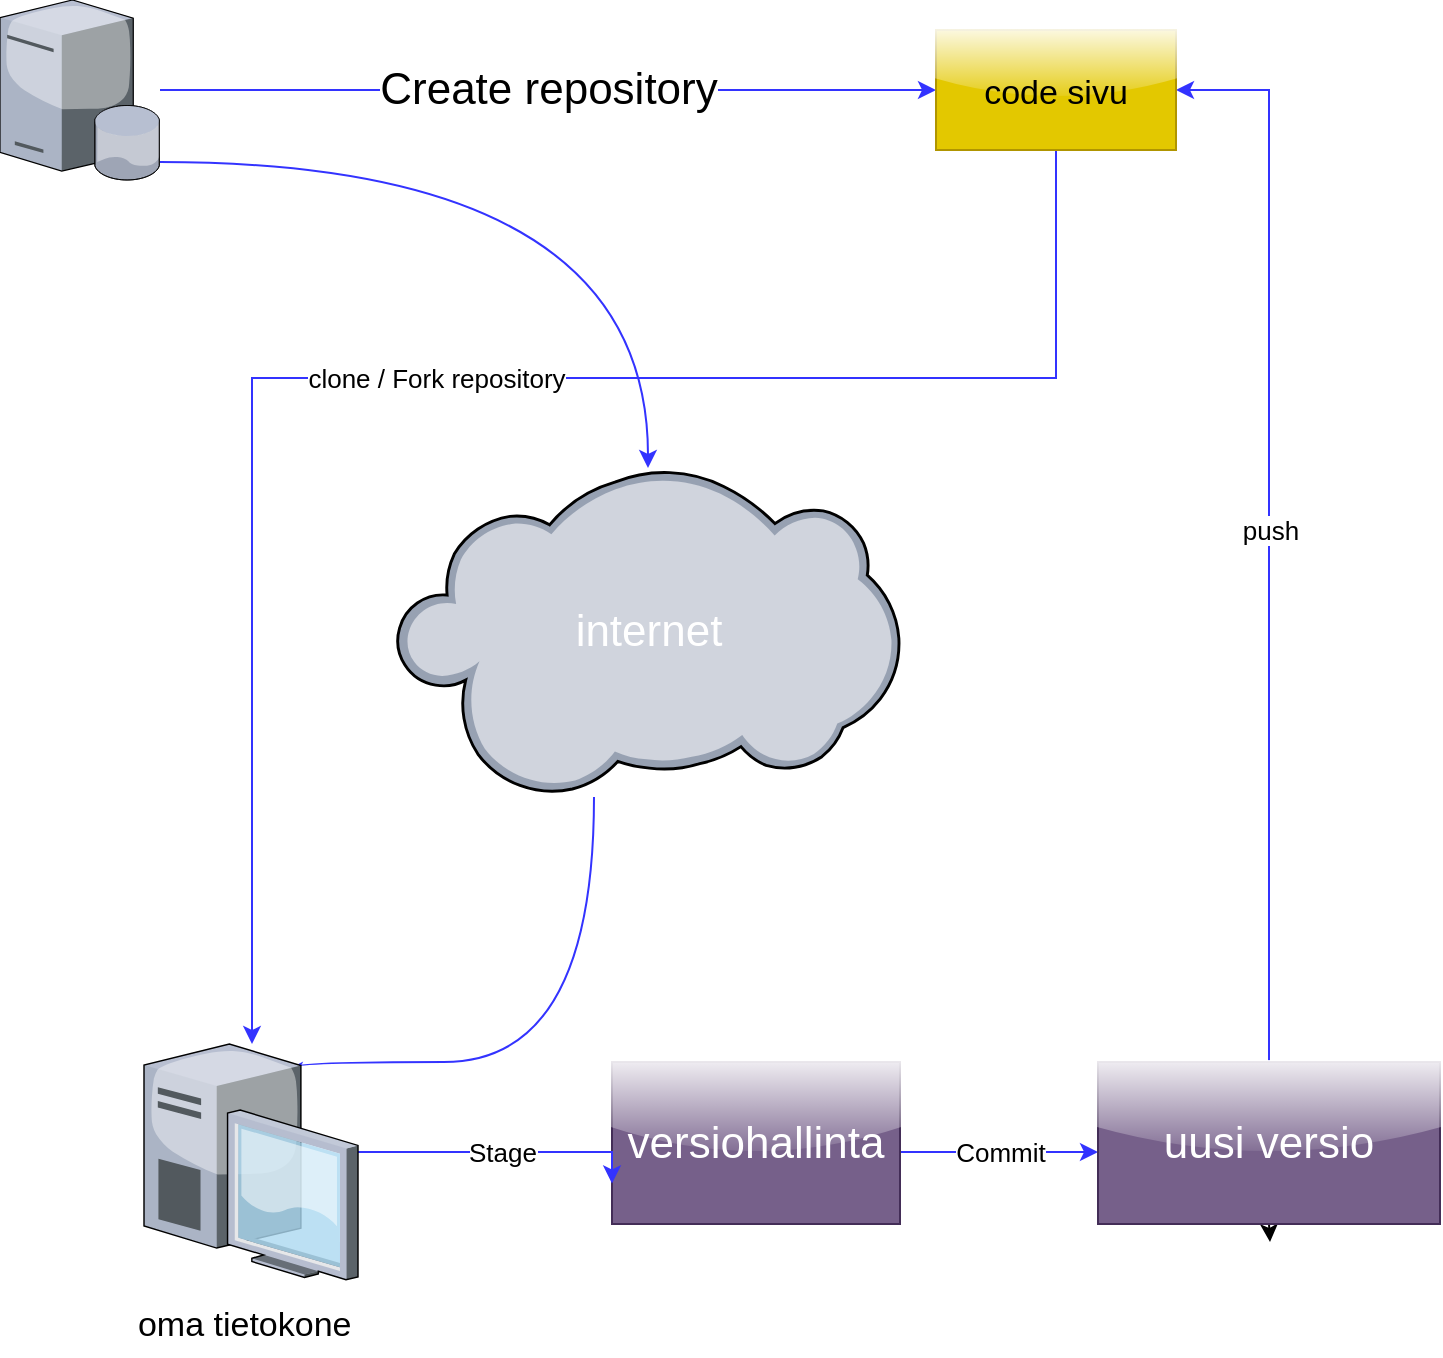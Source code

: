 <mxfile version="20.7.4" type="device"><diagram id="CiR6BAcqZi3zUez19iTw" name="Page-1"><mxGraphModel dx="1098" dy="1928" grid="1" gridSize="9" guides="1" tooltips="1" connect="1" arrows="1" fold="1" page="1" pageScale="1" pageWidth="850" pageHeight="1100" math="0" shadow="0"><root><mxCell id="0"/><mxCell id="1" parent="0"/><mxCell id="genfeugLZwRGlk_1kcqL-26" style="edgeStyle=orthogonalEdgeStyle;orthogonalLoop=1;jettySize=auto;html=1;entryX=0.701;entryY=0.153;entryDx=0;entryDy=0;entryPerimeter=0;strokeColor=#3333FF;fontSize=17;curved=1;" edge="1" parent="1" source="genfeugLZwRGlk_1kcqL-4" target="genfeugLZwRGlk_1kcqL-15"><mxGeometry relative="1" as="geometry"><Array as="points"><mxPoint x="369" y="-369"/><mxPoint x="219" y="-369"/></Array></mxGeometry></mxCell><mxCell id="genfeugLZwRGlk_1kcqL-4" value="internet" style="verticalLabelPosition=middle;sketch=0;aspect=fixed;html=1;verticalAlign=middle;strokeColor=#314354;align=center;outlineConnect=0;shape=mxgraph.citrix.cloud;labelPosition=center;fontSize=22;fillColor=#647687;fillStyle=auto;fontColor=#ffffff;" vertex="1" parent="1"><mxGeometry x="270" y="-666" width="252" height="164.46" as="geometry"/></mxCell><mxCell id="genfeugLZwRGlk_1kcqL-14" value="Create repository" style="edgeStyle=orthogonalEdgeStyle;rounded=0;orthogonalLoop=1;jettySize=auto;html=1;fontSize=22;strokeColor=#3333FF;" edge="1" parent="1" source="genfeugLZwRGlk_1kcqL-5" target="genfeugLZwRGlk_1kcqL-12"><mxGeometry relative="1" as="geometry"/></mxCell><mxCell id="genfeugLZwRGlk_1kcqL-24" style="edgeStyle=orthogonalEdgeStyle;orthogonalLoop=1;jettySize=auto;html=1;strokeColor=#3333FF;fontSize=17;curved=1;" edge="1" parent="1" source="genfeugLZwRGlk_1kcqL-5" target="genfeugLZwRGlk_1kcqL-4"><mxGeometry relative="1" as="geometry"><Array as="points"><mxPoint x="396" y="-819"/></Array></mxGeometry></mxCell><mxCell id="genfeugLZwRGlk_1kcqL-5" value="" style="verticalLabelPosition=bottom;sketch=0;aspect=fixed;html=1;verticalAlign=top;strokeColor=none;align=center;outlineConnect=0;shape=mxgraph.citrix.database_server;fontSize=22;" vertex="1" parent="1"><mxGeometry x="72" y="-900" width="80" height="90" as="geometry"/></mxCell><mxCell id="genfeugLZwRGlk_1kcqL-21" value="Commit" style="edgeStyle=orthogonalEdgeStyle;rounded=0;orthogonalLoop=1;jettySize=auto;html=1;fontSize=13;strokeColor=#3333FF;" edge="1" parent="1" source="genfeugLZwRGlk_1kcqL-7" target="genfeugLZwRGlk_1kcqL-11"><mxGeometry relative="1" as="geometry"><Array as="points"><mxPoint x="567" y="-324"/><mxPoint x="567" y="-324"/></Array></mxGeometry></mxCell><mxCell id="genfeugLZwRGlk_1kcqL-7" value="versiohallinta" style="rounded=0;whiteSpace=wrap;html=1;fontSize=22;fillColor=#76608a;fontColor=#ffffff;strokeColor=#432D57;glass=1;" vertex="1" parent="1"><mxGeometry x="378" y="-369" width="144" height="81" as="geometry"/></mxCell><mxCell id="genfeugLZwRGlk_1kcqL-16" style="edgeStyle=orthogonalEdgeStyle;rounded=0;orthogonalLoop=1;jettySize=auto;html=1;exitX=0.5;exitY=1;exitDx=0;exitDy=0;fontSize=21;" edge="1" parent="1" source="genfeugLZwRGlk_1kcqL-11"><mxGeometry relative="1" as="geometry"><mxPoint x="707" y="-279" as="targetPoint"/></mxGeometry></mxCell><mxCell id="genfeugLZwRGlk_1kcqL-19" value="push" style="edgeStyle=orthogonalEdgeStyle;rounded=0;orthogonalLoop=1;jettySize=auto;html=1;entryX=1;entryY=0.5;entryDx=0;entryDy=0;fontSize=13;strokeColor=#3333FF;" edge="1" parent="1" source="genfeugLZwRGlk_1kcqL-11" target="genfeugLZwRGlk_1kcqL-12"><mxGeometry relative="1" as="geometry"/></mxCell><mxCell id="genfeugLZwRGlk_1kcqL-11" value="uusi versio" style="rounded=0;whiteSpace=wrap;html=1;fontSize=22;fillColor=#76608a;fontColor=#ffffff;strokeColor=#432D57;glass=1;" vertex="1" parent="1"><mxGeometry x="621" y="-369" width="171" height="81" as="geometry"/></mxCell><mxCell id="genfeugLZwRGlk_1kcqL-17" value="clone / Fork repository" style="edgeStyle=orthogonalEdgeStyle;rounded=0;orthogonalLoop=1;jettySize=auto;html=1;fontSize=13;strokeColor=#3333FF;" edge="1" parent="1" source="genfeugLZwRGlk_1kcqL-12" target="genfeugLZwRGlk_1kcqL-15"><mxGeometry relative="1" as="geometry"><Array as="points"><mxPoint x="600" y="-711"/><mxPoint x="198" y="-711"/></Array></mxGeometry></mxCell><mxCell id="genfeugLZwRGlk_1kcqL-12" value="&lt;font style=&quot;font-size: 17px;&quot;&gt;code sivu&lt;/font&gt;" style="rounded=0;whiteSpace=wrap;html=1;fontSize=22;fillColor=#e3c800;strokeColor=#B09500;fontColor=#000000;glass=1;" vertex="1" parent="1"><mxGeometry x="540" y="-885" width="120" height="60" as="geometry"/></mxCell><mxCell id="genfeugLZwRGlk_1kcqL-20" value="Stage" style="edgeStyle=orthogonalEdgeStyle;rounded=0;orthogonalLoop=1;jettySize=auto;html=1;entryX=0;entryY=0.75;entryDx=0;entryDy=0;fontSize=13;strokeColor=#3333FF;" edge="1" parent="1" source="genfeugLZwRGlk_1kcqL-15" target="genfeugLZwRGlk_1kcqL-7"><mxGeometry relative="1" as="geometry"><Array as="points"><mxPoint x="378" y="-324"/></Array></mxGeometry></mxCell><mxCell id="genfeugLZwRGlk_1kcqL-15" value="" style="verticalLabelPosition=bottom;sketch=0;aspect=fixed;html=1;verticalAlign=top;strokeColor=none;align=center;outlineConnect=0;shape=mxgraph.citrix.desktop;fontSize=21;" vertex="1" parent="1"><mxGeometry x="144" y="-378" width="107" height="117.82" as="geometry"/></mxCell><mxCell id="genfeugLZwRGlk_1kcqL-22" value="&amp;nbsp;oma tietokone" style="text;strokeColor=none;align=center;fillColor=none;html=1;verticalAlign=middle;whiteSpace=wrap;rounded=0;fillStyle=auto;fontSize=17;" vertex="1" parent="1"><mxGeometry x="135" y="-252" width="114" height="30" as="geometry"/></mxCell></root></mxGraphModel></diagram></mxfile>